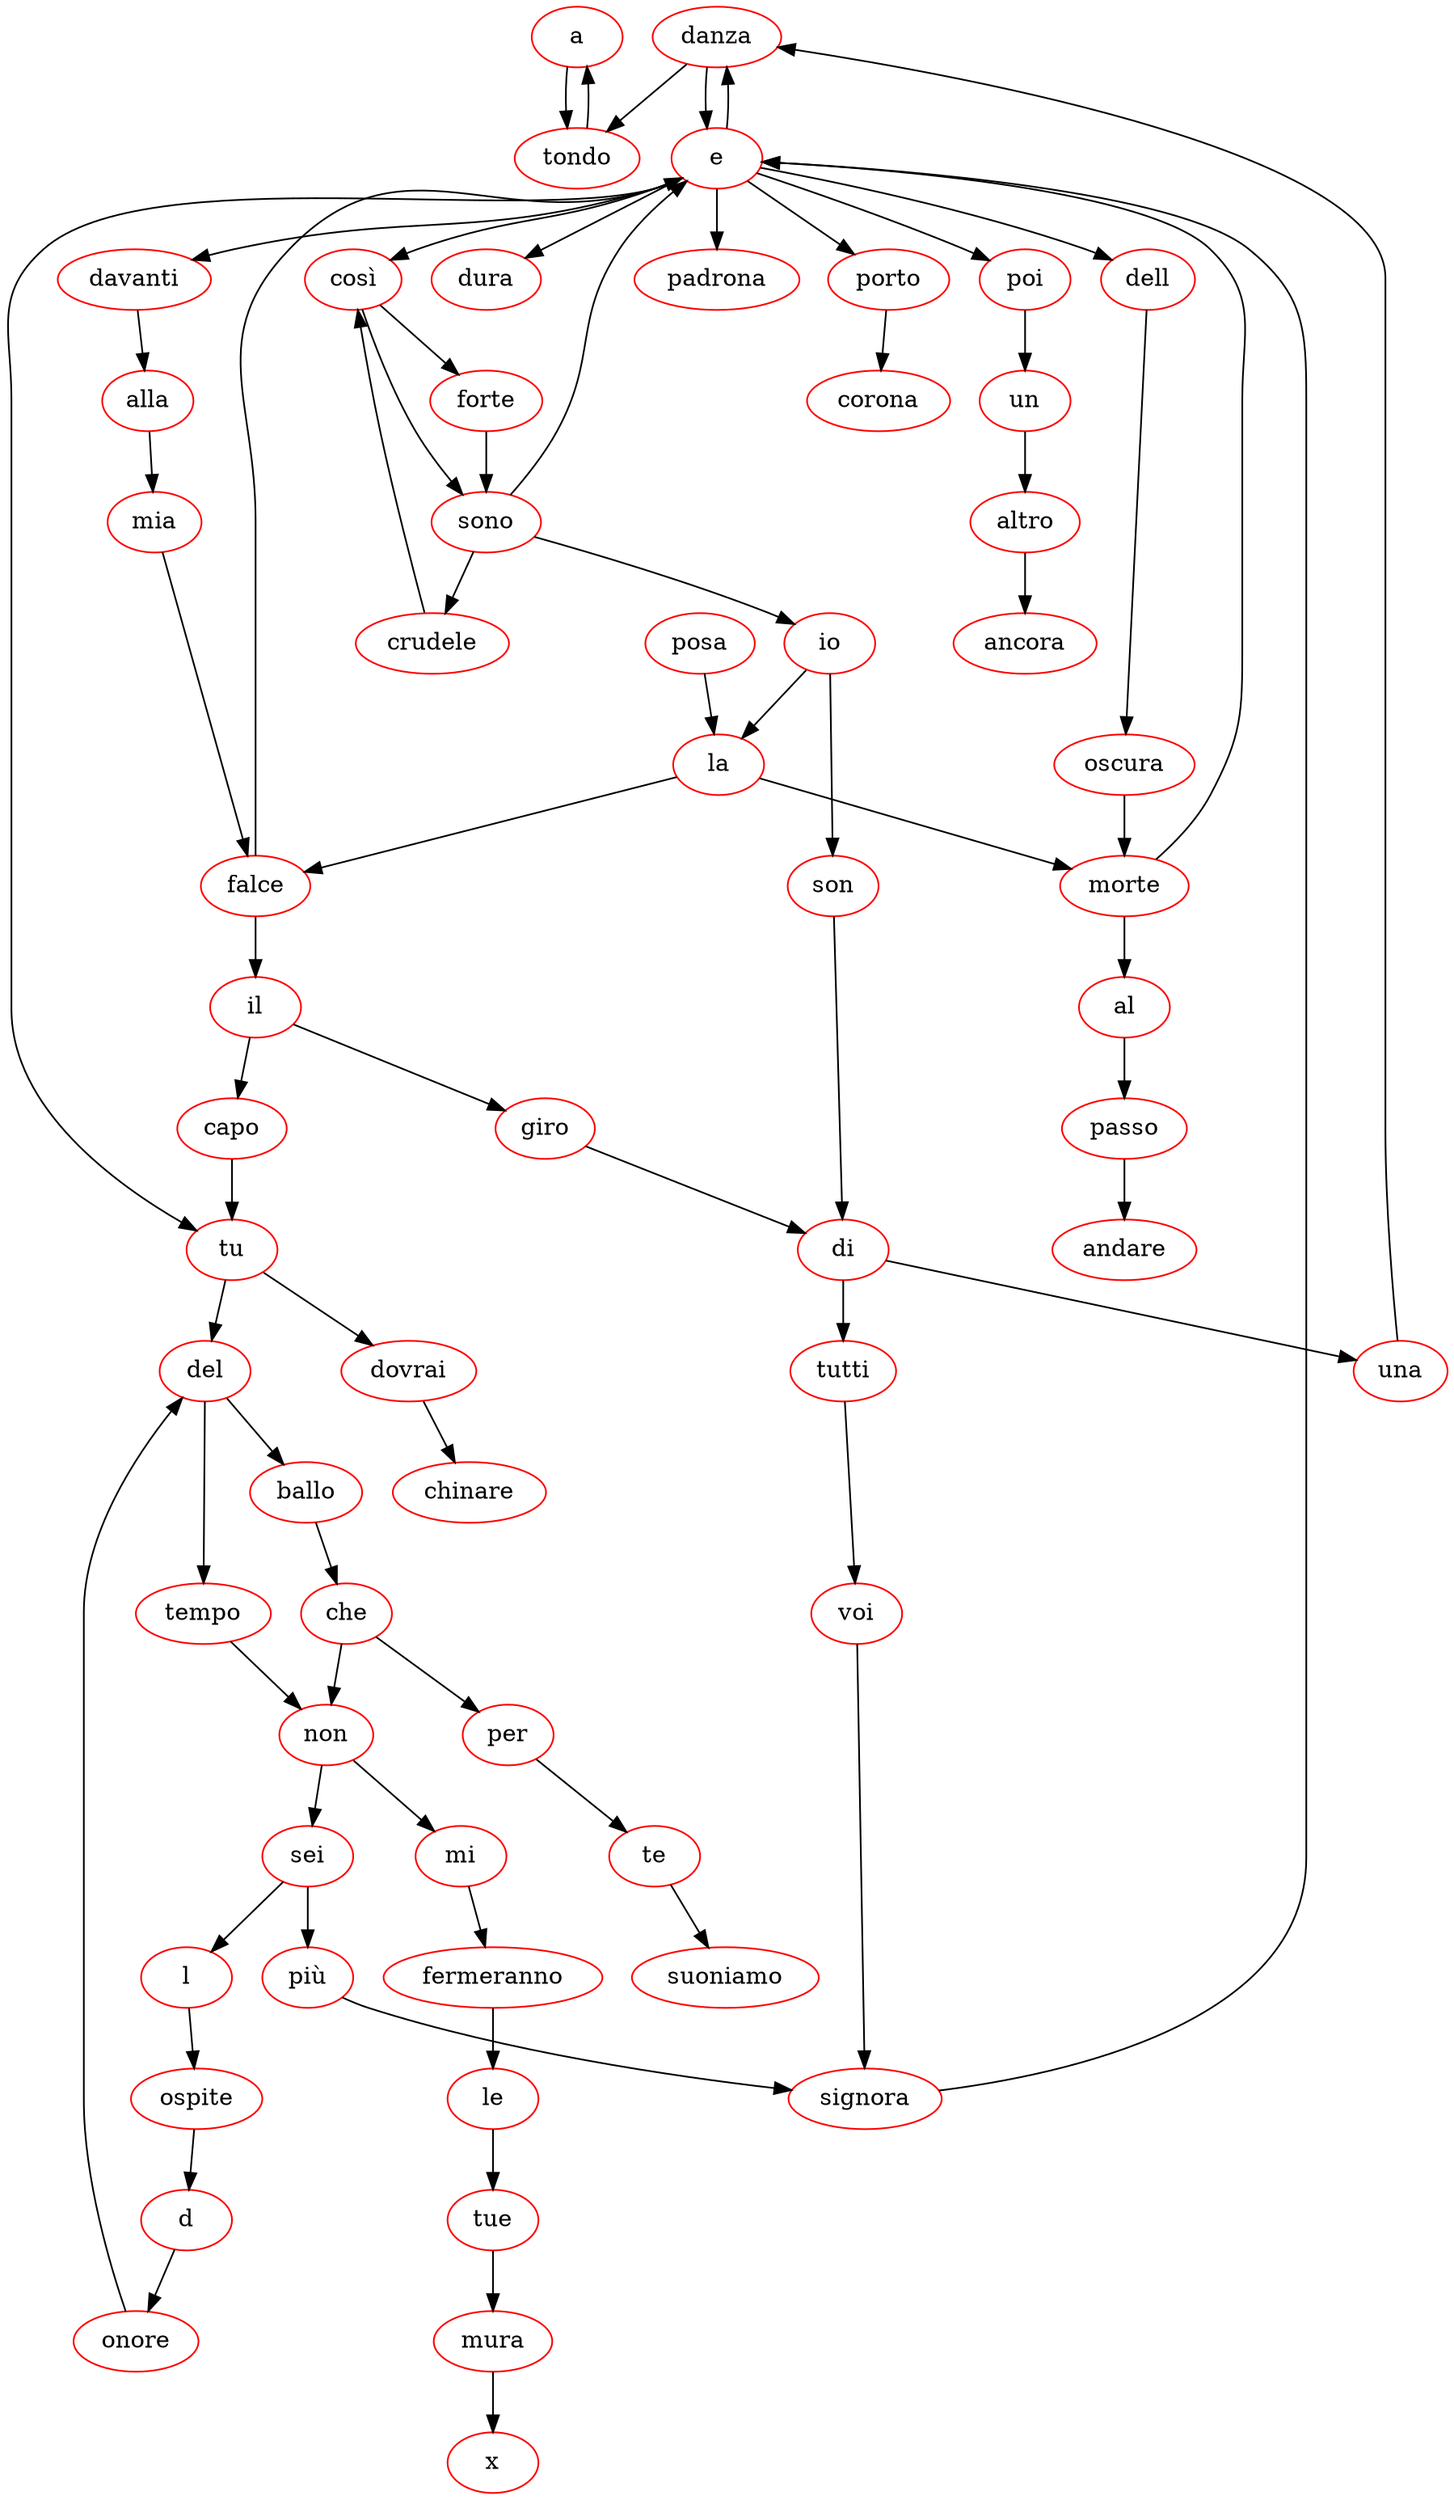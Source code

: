 digraph G{
graph [splines=true overlap=scale]
0 [color=red label="a"]
0 -> 53
1 [color=red label="al"]
1 -> 40
2 [color=red label="alla"]
2 -> 32
3 [color=red label="altro"]
3 -> 4
4 [color=red label="ancora"]
5 [color=red label="andare"]
6 [color=red label="ballo"]
6 -> 8
7 [color=red label="capo"]
7 -> 54
8 [color=red label="che"]
8 -> 35
8 -> 41
9 [color=red label="chinare"]
10 [color=red label="corona"]
11 [color=red label="così"]
11 -> 24
11 -> 49
12 [color=red label="crudele"]
12 -> 11
13 [color=red label="d"]
13 -> 36
14 [color=red label="danza"]
14 -> 53
14 -> 21
15 [color=red label="davanti"]
15 -> 2
16 [color=red label="del"]
16 -> 52
16 -> 6
17 [color=red label="dell"]
17 -> 37
18 [color=red label="di"]
18 -> 58
18 -> 56
19 [color=red label="dovrai"]
19 -> 9
20 [color=red label="dura"]
21 [color=red label="e"]
21 -> 44
21 -> 54
21 -> 14
21 -> 11
21 -> 17
21 -> 20
21 -> 39
21 -> 43
21 -> 15
22 [color=red label="falce"]
22 -> 21
22 -> 26
23 [color=red label="fermeranno"]
23 -> 30
24 [color=red label="forte"]
24 -> 49
25 [color=red label="giro"]
25 -> 18
26 [color=red label="il"]
26 -> 25
26 -> 7
27 [color=red label="io"]
27 -> 29
27 -> 48
28 [color=red label="l"]
28 -> 38
29 [color=red label="la"]
29 -> 22
29 -> 33
30 [color=red label="le"]
30 -> 55
31 [color=red label="mi"]
31 -> 23
32 [color=red label="mia"]
32 -> 22
33 [color=red label="morte"]
33 -> 21
33 -> 1
34 [color=red label="mura"]
34 -> 60
35 [color=red label="non"]
35 -> 31
35 -> 46
36 [color=red label="onore"]
36 -> 16
37 [color=red label="oscura"]
37 -> 33
38 [color=red label="ospite"]
38 -> 13
39 [color=red label="padrona"]
40 [color=red label="passo"]
40 -> 5
41 [color=red label="per"]
41 -> 51
42 [color=red label="più"]
42 -> 47
43 [color=red label="poi"]
43 -> 57
44 [color=red label="porto"]
44 -> 10
45 [color=red label="posa"]
45 -> 29
46 [color=red label="sei"]
46 -> 42
46 -> 28
47 [color=red label="signora"]
47 -> 21
48 [color=red label="son"]
48 -> 18
49 [color=red label="sono"]
49 -> 12
49 -> 21
49 -> 27
50 [color=red label="suoniamo"]
51 [color=red label="te"]
51 -> 50
52 [color=red label="tempo"]
52 -> 35
53 [color=red label="tondo"]
53 -> 0
54 [color=red label="tu"]
54 -> 19
54 -> 16
55 [color=red label="tue"]
55 -> 34
56 [color=red label="tutti"]
56 -> 59
57 [color=red label="un"]
57 -> 3
58 [color=red label="una"]
58 -> 14
59 [color=red label="voi"]
59 -> 47
60 [color=red label="x"]
}